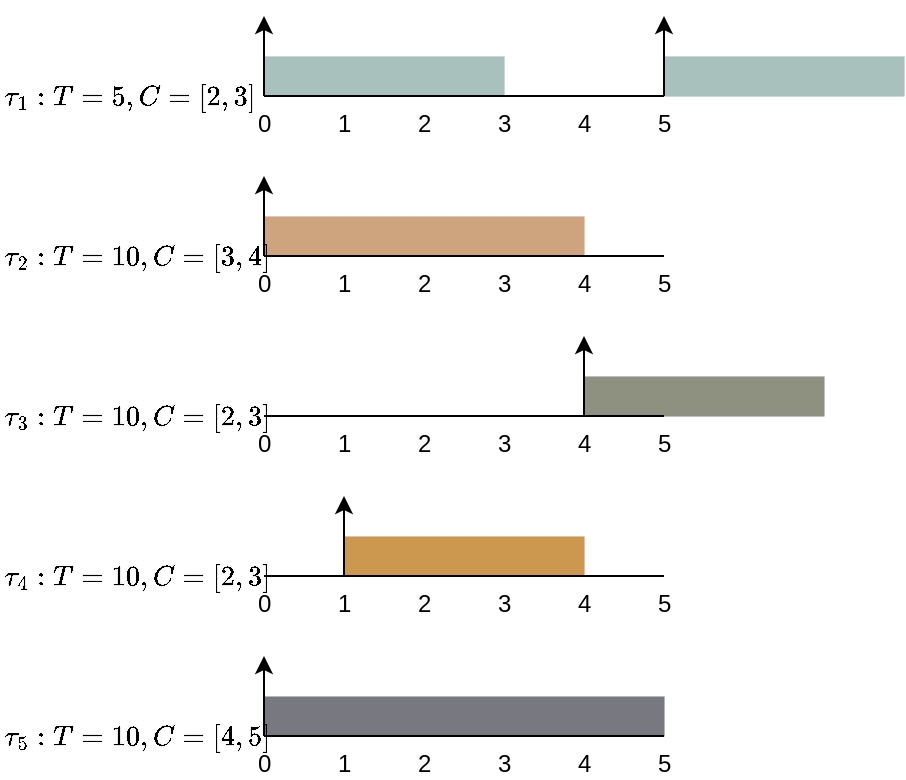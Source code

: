 <mxfile version="21.6.5" type="device">
  <diagram name="Page-1" id="127115348323040">
    <mxGraphModel dx="2037" dy="830" grid="1" gridSize="10" guides="1" toolTips="1" connect="1" arrows="1" fold="1" page="1" pageScale="1" pageWidth="850" pageHeight="1100" math="0" shadow="0">
      <root>
        <mxCell id="0" />
        <mxCell id="1" parent="0" />
        <mxCell id="127115348322128" value="" style="whiteSpace=wrap;rounded=0;fillColor=#a9c1bc;strokeColor=#6c8ebf;dashed=0;inherit=default;html=1;strokeWidth=0;" vertex="1" parent="1">
  <mxGeometry x="0" y="20" width="120" height="20" as="geometry" />
</mxCell>
        <mxCell id="127115351964560" value="" style="whiteSpace=wrap;rounded=0;fillColor=none;strokeColor=none;dashed=0;inherit=default;html=1;strokeWidth=0;" vertex="1" parent="1">
  <mxGeometry x="0" y="0" width="0" height="0" as="geometry" />
</mxCell>
        <mxCell id="127115348322992" value="" style="whiteSpace=wrap;rounded=0;fillColor=none;strokeColor=none;dashed=0;inherit=default;html=1;strokeWidth=0;" vertex="1" parent="1">
  <mxGeometry x="0" y="40" width="0" height="0" as="geometry" />
</mxCell>
        <mxCell id="127115348323136" style="edgeStyle=orthogonalEdgeStyle;orthogonalLoop=1;rounded=0;jettySize=auto;" edge="1" parent="1" source="127115348322992" target="127115351964560">
  <mxGeometry relative="1" as="geometry" />
</mxCell>
        <mxCell id="127115358053696" value="" style="whiteSpace=wrap;rounded=0;fillColor=#a9c1bc;strokeColor=#6c8ebf;dashed=0;inherit=default;html=1;strokeWidth=0;" vertex="1" parent="1">
  <mxGeometry x="200" y="20" width="120" height="20" as="geometry" />
</mxCell>
        <mxCell id="127115348323856" value="" style="whiteSpace=wrap;rounded=0;fillColor=none;strokeColor=none;dashed=0;inherit=default;html=1;strokeWidth=0;" vertex="1" parent="1">
  <mxGeometry x="200" y="0" width="0" height="0" as="geometry" />
</mxCell>
        <mxCell id="127115348324192" value="" style="whiteSpace=wrap;rounded=0;fillColor=none;strokeColor=none;dashed=0;inherit=default;html=1;strokeWidth=0;" vertex="1" parent="1">
  <mxGeometry x="200" y="40" width="0" height="0" as="geometry" />
</mxCell>
        <mxCell id="127115348324336" style="edgeStyle=orthogonalEdgeStyle;orthogonalLoop=1;rounded=0;jettySize=auto;" edge="1" parent="1" source="127115348324192" target="127115348323856">
  <mxGeometry relative="1" as="geometry" />
</mxCell>
        <mxCell id="127115348322080" value="" style="whiteSpace=wrap;rounded=0;fillColor=none;strokeColor=none;dashed=0;inherit=default;html=1;strokeWidth=0;" vertex="1" parent="1">
  <mxGeometry x="0" y="40" width="0" height="0" as="geometry" />
</mxCell>
        <mxCell id="127115348325008" value="" style="whiteSpace=wrap;rounded=0;fillColor=none;strokeColor=none;dashed=0;inherit=default;html=1;strokeWidth=0;" vertex="1" parent="1">
  <mxGeometry x="200" y="40" width="0" height="0" as="geometry" />
</mxCell>
        <mxCell id="127115348325152" style="edgeStyle=orthogonalEdgeStyle;orthogonalLoop=1;rounded=0;jettySize=auto;endArrow=none;" edge="1" parent="1" source="127115348325008" target="127115348322080">
  <mxGeometry relative="1" as="geometry" />
</mxCell>
        <mxCell id="127115348326016" value="0" style="text;whiteSpace=wrap;rounded=0;dashed=0;inherit=default;" vertex="1" parent="1">
  <mxGeometry x="-5" y="40" width="0" height="0" as="geometry" />
</mxCell>
        <mxCell id="127115348326160" value="1" style="text;whiteSpace=wrap;rounded=0;dashed=0;inherit=default;" vertex="1" parent="1">
  <mxGeometry x="35" y="40" width="0" height="0" as="geometry" />
</mxCell>
        <mxCell id="127115348326352" value="2" style="text;whiteSpace=wrap;rounded=0;dashed=0;inherit=default;" vertex="1" parent="1">
  <mxGeometry x="75" y="40" width="0" height="0" as="geometry" />
</mxCell>
        <mxCell id="127115348326544" value="3" style="text;whiteSpace=wrap;rounded=0;dashed=0;inherit=default;" vertex="1" parent="1">
  <mxGeometry x="115" y="40" width="0" height="0" as="geometry" />
</mxCell>
        <mxCell id="127115348326736" value="4" style="text;whiteSpace=wrap;rounded=0;dashed=0;inherit=default;" vertex="1" parent="1">
  <mxGeometry x="155" y="40" width="0" height="0" as="geometry" />
</mxCell>
        <mxCell id="127115348326928" value="5" style="text;whiteSpace=wrap;rounded=0;dashed=0;inherit=default;" vertex="1" parent="1">
  <mxGeometry x="195" y="40" width="0" height="0" as="geometry" />
</mxCell>
        <mxCell id="127115348327072" value="$$\tau_1: T=5, C=[2,3]$$" style="text;whiteSpace=wrap;rounded=0;dashed=0;inherit=default;" vertex="1" parent="1">
  <mxGeometry x="-132.0" y="15" width="120" height="40" as="geometry" />
</mxCell>
        <mxCell id="127115348327216" value="" style="whiteSpace=wrap;rounded=0;fillColor=#cda47e;strokeColor=#6c8ebf;dashed=0;inherit=default;html=1;strokeWidth=0;" vertex="1" parent="1">
  <mxGeometry x="0" y="100" width="160" height="20" as="geometry" />
</mxCell>
        <mxCell id="127115348327456" value="" style="whiteSpace=wrap;rounded=0;fillColor=none;strokeColor=none;dashed=0;inherit=default;html=1;strokeWidth=0;" vertex="1" parent="1">
  <mxGeometry x="0" y="80" width="0" height="0" as="geometry" />
</mxCell>
        <mxCell id="127115348327744" value="" style="whiteSpace=wrap;rounded=0;fillColor=none;strokeColor=none;dashed=0;inherit=default;html=1;strokeWidth=0;" vertex="1" parent="1">
  <mxGeometry x="0" y="120" width="0" height="0" as="geometry" />
</mxCell>
        <mxCell id="127115348327888" style="edgeStyle=orthogonalEdgeStyle;orthogonalLoop=1;rounded=0;jettySize=auto;" edge="1" parent="1" source="127115348327744" target="127115348327456">
  <mxGeometry relative="1" as="geometry" />
</mxCell>
        <mxCell id="127115348327264" value="" style="whiteSpace=wrap;rounded=0;fillColor=none;strokeColor=none;dashed=0;inherit=default;html=1;strokeWidth=0;" vertex="1" parent="1">
  <mxGeometry x="0" y="120" width="0" height="0" as="geometry" />
</mxCell>
        <mxCell id="127115348459696" value="" style="whiteSpace=wrap;rounded=0;fillColor=none;strokeColor=none;dashed=0;inherit=default;html=1;strokeWidth=0;" vertex="1" parent="1">
  <mxGeometry x="200" y="120" width="0" height="0" as="geometry" />
</mxCell>
        <mxCell id="127115348459840" style="edgeStyle=orthogonalEdgeStyle;orthogonalLoop=1;rounded=0;jettySize=auto;endArrow=none;" edge="1" parent="1" source="127115348459696" target="127115348327264">
  <mxGeometry relative="1" as="geometry" />
</mxCell>
        <mxCell id="127115348460704" value="0" style="text;whiteSpace=wrap;rounded=0;dashed=0;inherit=default;" vertex="1" parent="1">
  <mxGeometry x="-5" y="120" width="0" height="0" as="geometry" />
</mxCell>
        <mxCell id="127115348460896" value="1" style="text;whiteSpace=wrap;rounded=0;dashed=0;inherit=default;" vertex="1" parent="1">
  <mxGeometry x="35" y="120" width="0" height="0" as="geometry" />
</mxCell>
        <mxCell id="127115348461088" value="2" style="text;whiteSpace=wrap;rounded=0;dashed=0;inherit=default;" vertex="1" parent="1">
  <mxGeometry x="75" y="120" width="0" height="0" as="geometry" />
</mxCell>
        <mxCell id="127115348461280" value="3" style="text;whiteSpace=wrap;rounded=0;dashed=0;inherit=default;" vertex="1" parent="1">
  <mxGeometry x="115" y="120" width="0" height="0" as="geometry" />
</mxCell>
        <mxCell id="127115348461472" value="4" style="text;whiteSpace=wrap;rounded=0;dashed=0;inherit=default;" vertex="1" parent="1">
  <mxGeometry x="155" y="120" width="0" height="0" as="geometry" />
</mxCell>
        <mxCell id="127115348461664" value="5" style="text;whiteSpace=wrap;rounded=0;dashed=0;inherit=default;" vertex="1" parent="1">
  <mxGeometry x="195" y="120" width="0" height="0" as="geometry" />
</mxCell>
        <mxCell id="127115348461808" value="$$\tau_2: T=10, C=[3,4]$$" style="text;whiteSpace=wrap;rounded=0;dashed=0;inherit=default;" vertex="1" parent="1">
  <mxGeometry x="-132.0" y="95" width="120" height="40" as="geometry" />
</mxCell>
        <mxCell id="127115348459888" value="" style="whiteSpace=wrap;rounded=0;fillColor=#8e9180;strokeColor=#6c8ebf;dashed=0;inherit=default;html=1;strokeWidth=0;" vertex="1" parent="1">
  <mxGeometry x="160" y="180" width="120" height="20" as="geometry" />
</mxCell>
        <mxCell id="127115348462144" value="" style="whiteSpace=wrap;rounded=0;fillColor=none;strokeColor=none;dashed=0;inherit=default;html=1;strokeWidth=0;" vertex="1" parent="1">
  <mxGeometry x="160" y="160" width="0" height="0" as="geometry" />
</mxCell>
        <mxCell id="127115348462432" value="" style="whiteSpace=wrap;rounded=0;fillColor=none;strokeColor=none;dashed=0;inherit=default;html=1;strokeWidth=0;" vertex="1" parent="1">
  <mxGeometry x="160" y="200" width="0" height="0" as="geometry" />
</mxCell>
        <mxCell id="127115348462576" style="edgeStyle=orthogonalEdgeStyle;orthogonalLoop=1;rounded=0;jettySize=auto;" edge="1" parent="1" source="127115348462432" target="127115348462144">
  <mxGeometry relative="1" as="geometry" />
</mxCell>
        <mxCell id="127115348461952" value="" style="whiteSpace=wrap;rounded=0;fillColor=none;strokeColor=none;dashed=0;inherit=default;html=1;strokeWidth=0;" vertex="1" parent="1">
  <mxGeometry x="0" y="200" width="0" height="0" as="geometry" />
</mxCell>
        <mxCell id="127115348463248" value="" style="whiteSpace=wrap;rounded=0;fillColor=none;strokeColor=none;dashed=0;inherit=default;html=1;strokeWidth=0;" vertex="1" parent="1">
  <mxGeometry x="200" y="200" width="0" height="0" as="geometry" />
</mxCell>
        <mxCell id="127115348463392" style="edgeStyle=orthogonalEdgeStyle;orthogonalLoop=1;rounded=0;jettySize=auto;endArrow=none;" edge="1" parent="1" source="127115348463248" target="127115348461952">
  <mxGeometry relative="1" as="geometry" />
</mxCell>
        <mxCell id="127115348464256" value="0" style="text;whiteSpace=wrap;rounded=0;dashed=0;inherit=default;" vertex="1" parent="1">
  <mxGeometry x="-5" y="200" width="0" height="0" as="geometry" />
</mxCell>
        <mxCell id="127115348464448" value="1" style="text;whiteSpace=wrap;rounded=0;dashed=0;inherit=default;" vertex="1" parent="1">
  <mxGeometry x="35" y="200" width="0" height="0" as="geometry" />
</mxCell>
        <mxCell id="127115348464640" value="2" style="text;whiteSpace=wrap;rounded=0;dashed=0;inherit=default;" vertex="1" parent="1">
  <mxGeometry x="75" y="200" width="0" height="0" as="geometry" />
</mxCell>
        <mxCell id="127115348464832" value="3" style="text;whiteSpace=wrap;rounded=0;dashed=0;inherit=default;" vertex="1" parent="1">
  <mxGeometry x="115" y="200" width="0" height="0" as="geometry" />
</mxCell>
        <mxCell id="127115348465024" value="4" style="text;whiteSpace=wrap;rounded=0;dashed=0;inherit=default;" vertex="1" parent="1">
  <mxGeometry x="155" y="200" width="0" height="0" as="geometry" />
</mxCell>
        <mxCell id="127115348465216" value="5" style="text;whiteSpace=wrap;rounded=0;dashed=0;inherit=default;" vertex="1" parent="1">
  <mxGeometry x="195" y="200" width="0" height="0" as="geometry" />
</mxCell>
        <mxCell id="127115348465360" value="$$\tau_3: T=10, C=[2,3]$$" style="text;whiteSpace=wrap;rounded=0;dashed=0;inherit=default;" vertex="1" parent="1">
  <mxGeometry x="-132.0" y="175" width="120" height="40" as="geometry" />
</mxCell>
        <mxCell id="127115348463440" value="" style="whiteSpace=wrap;rounded=0;fillColor=#cc984f;strokeColor=#6c8ebf;dashed=0;inherit=default;html=1;strokeWidth=0;" vertex="1" parent="1">
  <mxGeometry x="40" y="260" width="120" height="20" as="geometry" />
</mxCell>
        <mxCell id="127115348465696" value="" style="whiteSpace=wrap;rounded=0;fillColor=none;strokeColor=none;dashed=0;inherit=default;html=1;strokeWidth=0;" vertex="1" parent="1">
  <mxGeometry x="40" y="240" width="0" height="0" as="geometry" />
</mxCell>
        <mxCell id="127115348466032" value="" style="whiteSpace=wrap;rounded=0;fillColor=none;strokeColor=none;dashed=0;inherit=default;html=1;strokeWidth=0;" vertex="1" parent="1">
  <mxGeometry x="40" y="280" width="0" height="0" as="geometry" />
</mxCell>
        <mxCell id="127115348466176" style="edgeStyle=orthogonalEdgeStyle;orthogonalLoop=1;rounded=0;jettySize=auto;" edge="1" parent="1" source="127115348466032" target="127115348465696">
  <mxGeometry relative="1" as="geometry" />
</mxCell>
        <mxCell id="127115348465504" value="" style="whiteSpace=wrap;rounded=0;fillColor=none;strokeColor=none;dashed=0;inherit=default;html=1;strokeWidth=0;" vertex="1" parent="1">
  <mxGeometry x="0" y="280" width="0" height="0" as="geometry" />
</mxCell>
        <mxCell id="127115348466896" value="" style="whiteSpace=wrap;rounded=0;fillColor=none;strokeColor=none;dashed=0;inherit=default;html=1;strokeWidth=0;" vertex="1" parent="1">
  <mxGeometry x="200" y="280" width="0" height="0" as="geometry" />
</mxCell>
        <mxCell id="127115348467040" style="edgeStyle=orthogonalEdgeStyle;orthogonalLoop=1;rounded=0;jettySize=auto;endArrow=none;" edge="1" parent="1" source="127115348466896" target="127115348465504">
  <mxGeometry relative="1" as="geometry" />
</mxCell>
        <mxCell id="127115348467856" value="0" style="text;whiteSpace=wrap;rounded=0;dashed=0;inherit=default;" vertex="1" parent="1">
  <mxGeometry x="-5" y="280" width="0" height="0" as="geometry" />
</mxCell>
        <mxCell id="127115348468000" value="1" style="text;whiteSpace=wrap;rounded=0;dashed=0;inherit=default;" vertex="1" parent="1">
  <mxGeometry x="35" y="280" width="0" height="0" as="geometry" />
</mxCell>
        <mxCell id="127115348468192" value="2" style="text;whiteSpace=wrap;rounded=0;dashed=0;inherit=default;" vertex="1" parent="1">
  <mxGeometry x="75" y="280" width="0" height="0" as="geometry" />
</mxCell>
        <mxCell id="127115348321600" value="3" style="text;whiteSpace=wrap;rounded=0;dashed=0;inherit=default;" vertex="1" parent="1">
  <mxGeometry x="115" y="280" width="0" height="0" as="geometry" />
</mxCell>
        <mxCell id="127115350101840" value="4" style="text;whiteSpace=wrap;rounded=0;dashed=0;inherit=default;" vertex="1" parent="1">
  <mxGeometry x="155" y="280" width="0" height="0" as="geometry" />
</mxCell>
        <mxCell id="127115348468384" value="5" style="text;whiteSpace=wrap;rounded=0;dashed=0;inherit=default;" vertex="1" parent="1">
  <mxGeometry x="195" y="280" width="0" height="0" as="geometry" />
</mxCell>
        <mxCell id="127115348468528" value="$$\tau_4: T=10, C=[2,3]$$" style="text;whiteSpace=wrap;rounded=0;dashed=0;inherit=default;" vertex="1" parent="1">
  <mxGeometry x="-132.0" y="255" width="120" height="40" as="geometry" />
</mxCell>
        <mxCell id="127115348467088" value="" style="whiteSpace=wrap;rounded=0;fillColor=#787980;strokeColor=#6c8ebf;dashed=0;inherit=default;html=1;strokeWidth=0;" vertex="1" parent="1">
  <mxGeometry x="0" y="340" width="200" height="20" as="geometry" />
</mxCell>
        <mxCell id="127115348468864" value="" style="whiteSpace=wrap;rounded=0;fillColor=none;strokeColor=none;dashed=0;inherit=default;html=1;strokeWidth=0;" vertex="1" parent="1">
  <mxGeometry x="0" y="320" width="0" height="0" as="geometry" />
</mxCell>
        <mxCell id="127115348469200" value="" style="whiteSpace=wrap;rounded=0;fillColor=none;strokeColor=none;dashed=0;inherit=default;html=1;strokeWidth=0;" vertex="1" parent="1">
  <mxGeometry x="0" y="360" width="0" height="0" as="geometry" />
</mxCell>
        <mxCell id="127115348469344" style="edgeStyle=orthogonalEdgeStyle;orthogonalLoop=1;rounded=0;jettySize=auto;" edge="1" parent="1" source="127115348469200" target="127115348468864">
  <mxGeometry relative="1" as="geometry" />
</mxCell>
        <mxCell id="127115348468672" value="" style="whiteSpace=wrap;rounded=0;fillColor=none;strokeColor=none;dashed=0;inherit=default;html=1;strokeWidth=0;" vertex="1" parent="1">
  <mxGeometry x="0" y="360" width="0" height="0" as="geometry" />
</mxCell>
        <mxCell id="127115348470016" value="" style="whiteSpace=wrap;rounded=0;fillColor=none;strokeColor=none;dashed=0;inherit=default;html=1;strokeWidth=0;" vertex="1" parent="1">
  <mxGeometry x="200" y="360" width="0" height="0" as="geometry" />
</mxCell>
        <mxCell id="127115348470160" style="edgeStyle=orthogonalEdgeStyle;orthogonalLoop=1;rounded=0;jettySize=auto;endArrow=none;" edge="1" parent="1" source="127115348470016" target="127115348468672">
  <mxGeometry relative="1" as="geometry" />
</mxCell>
        <mxCell id="127115348471024" value="0" style="text;whiteSpace=wrap;rounded=0;dashed=0;inherit=default;" vertex="1" parent="1">
  <mxGeometry x="-5" y="360" width="0" height="0" as="geometry" />
</mxCell>
        <mxCell id="127115348471216" value="1" style="text;whiteSpace=wrap;rounded=0;dashed=0;inherit=default;" vertex="1" parent="1">
  <mxGeometry x="35" y="360" width="0" height="0" as="geometry" />
</mxCell>
        <mxCell id="127115348471408" value="2" style="text;whiteSpace=wrap;rounded=0;dashed=0;inherit=default;" vertex="1" parent="1">
  <mxGeometry x="75" y="360" width="0" height="0" as="geometry" />
</mxCell>
        <mxCell id="127115348471600" value="3" style="text;whiteSpace=wrap;rounded=0;dashed=0;inherit=default;" vertex="1" parent="1">
  <mxGeometry x="115" y="360" width="0" height="0" as="geometry" />
</mxCell>
        <mxCell id="127115348471792" value="4" style="text;whiteSpace=wrap;rounded=0;dashed=0;inherit=default;" vertex="1" parent="1">
  <mxGeometry x="155" y="360" width="0" height="0" as="geometry" />
</mxCell>
        <mxCell id="127115348471984" value="5" style="text;whiteSpace=wrap;rounded=0;dashed=0;inherit=default;" vertex="1" parent="1">
  <mxGeometry x="195" y="360" width="0" height="0" as="geometry" />
</mxCell>
        <mxCell id="127115348472128" value="$$\tau_5: T=10, C=[4,5]$$" style="text;whiteSpace=wrap;rounded=0;dashed=0;inherit=default;" vertex="1" parent="1">
  <mxGeometry x="-132.0" y="335" width="120" height="40" as="geometry" />
</mxCell>
      </root>
    </mxGraphModel>
  </diagram>
</mxfile>